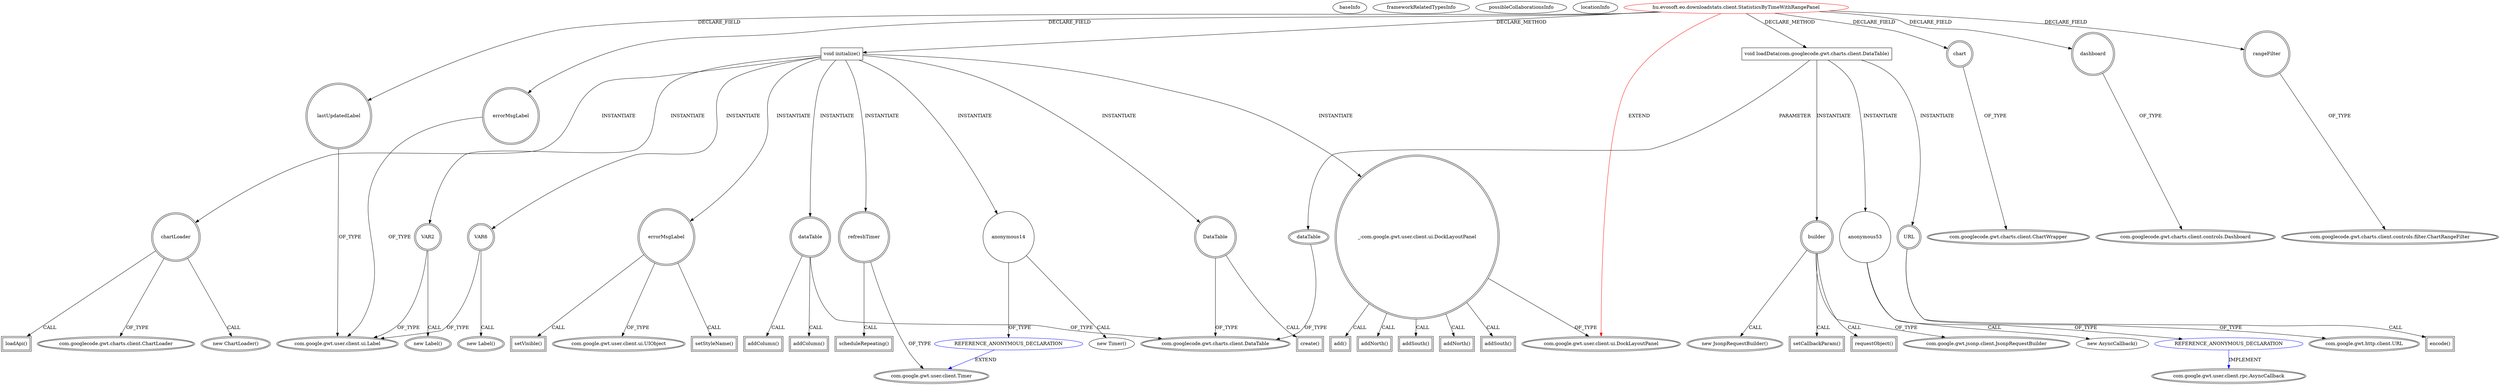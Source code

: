 digraph {
baseInfo[graphId=3356,category="extension_graph",isAnonymous=false,possibleRelation=true]
frameworkRelatedTypesInfo[0="com.google.gwt.user.client.ui.DockLayoutPanel"]
possibleCollaborationsInfo[0="3356~CLIENT_METHOD_DECLARATION-INSTANTIATION-~com.google.gwt.user.client.ui.DockLayoutPanel ~com.google.gwt.user.client.Timer ~false~true",1="3356~CLIENT_METHOD_DECLARATION-INSTANTIATION-~com.google.gwt.user.client.ui.DockLayoutPanel ~com.google.gwt.user.client.rpc.AsyncCallback ~false~true"]
locationInfo[projectName="karandit-gwt-sandbox",filePath="/karandit-gwt-sandbox/gwt-sandbox-master/src/hu/evosoft/eo/downloadstats/client/StatisticsByTimeWithRangePanel.java",contextSignature="StatisticsByTimeWithRangePanel",graphId="3356"]
0[label="hu.evosoft.eo.downloadstats.client.StatisticsByTimeWithRangePanel",vertexType="ROOT_CLIENT_CLASS_DECLARATION",isFrameworkType=false,color=red]
1[label="com.google.gwt.user.client.ui.DockLayoutPanel",vertexType="FRAMEWORK_CLASS_TYPE",isFrameworkType=true,peripheries=2]
2[label="chart",vertexType="FIELD_DECLARATION",isFrameworkType=true,peripheries=2,shape=circle]
3[label="com.googlecode.gwt.charts.client.ChartWrapper",vertexType="FRAMEWORK_CLASS_TYPE",isFrameworkType=true,peripheries=2]
4[label="dashboard",vertexType="FIELD_DECLARATION",isFrameworkType=true,peripheries=2,shape=circle]
5[label="com.googlecode.gwt.charts.client.controls.Dashboard",vertexType="FRAMEWORK_CLASS_TYPE",isFrameworkType=true,peripheries=2]
6[label="errorMsgLabel",vertexType="FIELD_DECLARATION",isFrameworkType=true,peripheries=2,shape=circle]
7[label="com.google.gwt.user.client.ui.Label",vertexType="FRAMEWORK_CLASS_TYPE",isFrameworkType=true,peripheries=2]
8[label="lastUpdatedLabel",vertexType="FIELD_DECLARATION",isFrameworkType=true,peripheries=2,shape=circle]
10[label="rangeFilter",vertexType="FIELD_DECLARATION",isFrameworkType=true,peripheries=2,shape=circle]
11[label="com.googlecode.gwt.charts.client.controls.filter.ChartRangeFilter",vertexType="FRAMEWORK_CLASS_TYPE",isFrameworkType=true,peripheries=2]
12[label="void initialize()",vertexType="CLIENT_METHOD_DECLARATION",isFrameworkType=false,shape=box]
14[label="chartLoader",vertexType="VARIABLE_EXPRESION",isFrameworkType=true,peripheries=2,shape=circle]
15[label="com.googlecode.gwt.charts.client.ChartLoader",vertexType="FRAMEWORK_CLASS_TYPE",isFrameworkType=true,peripheries=2]
13[label="new ChartLoader()",vertexType="CONSTRUCTOR_CALL",isFrameworkType=true,peripheries=2]
17[label="loadApi()",vertexType="INSIDE_CALL",isFrameworkType=true,peripheries=2,shape=box]
19[label="VAR2",vertexType="VARIABLE_EXPRESION",isFrameworkType=true,peripheries=2,shape=circle]
18[label="new Label()",vertexType="CONSTRUCTOR_CALL",isFrameworkType=true,peripheries=2]
21[label="errorMsgLabel",vertexType="VARIABLE_EXPRESION",isFrameworkType=true,peripheries=2,shape=circle]
23[label="com.google.gwt.user.client.ui.UIObject",vertexType="FRAMEWORK_CLASS_TYPE",isFrameworkType=true,peripheries=2]
22[label="setStyleName()",vertexType="INSIDE_CALL",isFrameworkType=true,peripheries=2,shape=box]
25[label="setVisible()",vertexType="INSIDE_CALL",isFrameworkType=true,peripheries=2,shape=box]
26[label="_:com.google.gwt.user.client.ui.DockLayoutPanel",vertexType="VARIABLE_EXPRESION",isFrameworkType=true,peripheries=2,shape=circle]
27[label="addNorth()",vertexType="INSIDE_CALL",isFrameworkType=true,peripheries=2,shape=box]
30[label="VAR6",vertexType="VARIABLE_EXPRESION",isFrameworkType=true,peripheries=2,shape=circle]
29[label="new Label()",vertexType="CONSTRUCTOR_CALL",isFrameworkType=true,peripheries=2]
33[label="addSouth()",vertexType="INSIDE_CALL",isFrameworkType=true,peripheries=2,shape=box]
35[label="addNorth()",vertexType="INSIDE_CALL",isFrameworkType=true,peripheries=2,shape=box]
37[label="addSouth()",vertexType="INSIDE_CALL",isFrameworkType=true,peripheries=2,shape=box]
39[label="add()",vertexType="INSIDE_CALL",isFrameworkType=true,peripheries=2,shape=box]
40[label="DataTable",vertexType="VARIABLE_EXPRESION",isFrameworkType=true,peripheries=2,shape=circle]
42[label="com.googlecode.gwt.charts.client.DataTable",vertexType="FRAMEWORK_CLASS_TYPE",isFrameworkType=true,peripheries=2]
41[label="create()",vertexType="INSIDE_CALL",isFrameworkType=true,peripheries=2,shape=box]
43[label="dataTable",vertexType="VARIABLE_EXPRESION",isFrameworkType=true,peripheries=2,shape=circle]
44[label="addColumn()",vertexType="INSIDE_CALL",isFrameworkType=true,peripheries=2,shape=box]
47[label="addColumn()",vertexType="INSIDE_CALL",isFrameworkType=true,peripheries=2,shape=box]
49[label="anonymous14",vertexType="VARIABLE_EXPRESION",isFrameworkType=false,shape=circle]
50[label="REFERENCE_ANONYMOUS_DECLARATION",vertexType="REFERENCE_ANONYMOUS_DECLARATION",isFrameworkType=false,color=blue]
51[label="com.google.gwt.user.client.Timer",vertexType="FRAMEWORK_CLASS_TYPE",isFrameworkType=true,peripheries=2]
48[label="new Timer()",vertexType="CONSTRUCTOR_CALL",isFrameworkType=false]
52[label="refreshTimer",vertexType="VARIABLE_EXPRESION",isFrameworkType=true,peripheries=2,shape=circle]
53[label="scheduleRepeating()",vertexType="INSIDE_CALL",isFrameworkType=true,peripheries=2,shape=box]
152[label="void loadData(com.googlecode.gwt.charts.client.DataTable)",vertexType="CLIENT_METHOD_DECLARATION",isFrameworkType=false,shape=box]
153[label="dataTable",vertexType="PARAMETER_DECLARATION",isFrameworkType=true,peripheries=2]
155[label="URL",vertexType="VARIABLE_EXPRESION",isFrameworkType=true,peripheries=2,shape=circle]
157[label="com.google.gwt.http.client.URL",vertexType="FRAMEWORK_CLASS_TYPE",isFrameworkType=true,peripheries=2]
156[label="encode()",vertexType="INSIDE_CALL",isFrameworkType=true,peripheries=2,shape=box]
159[label="builder",vertexType="VARIABLE_EXPRESION",isFrameworkType=true,peripheries=2,shape=circle]
160[label="com.google.gwt.jsonp.client.JsonpRequestBuilder",vertexType="FRAMEWORK_CLASS_TYPE",isFrameworkType=true,peripheries=2]
158[label="new JsonpRequestBuilder()",vertexType="CONSTRUCTOR_CALL",isFrameworkType=true,peripheries=2]
162[label="setCallbackParam()",vertexType="INSIDE_CALL",isFrameworkType=true,peripheries=2,shape=box]
164[label="requestObject()",vertexType="INSIDE_CALL",isFrameworkType=true,peripheries=2,shape=box]
166[label="anonymous53",vertexType="VARIABLE_EXPRESION",isFrameworkType=false,shape=circle]
167[label="REFERENCE_ANONYMOUS_DECLARATION",vertexType="REFERENCE_ANONYMOUS_DECLARATION",isFrameworkType=false,color=blue]
168[label="com.google.gwt.user.client.rpc.AsyncCallback",vertexType="FRAMEWORK_INTERFACE_TYPE",isFrameworkType=true,peripheries=2]
165[label="new AsyncCallback()",vertexType="CONSTRUCTOR_CALL",isFrameworkType=false]
0->1[label="EXTEND",color=red]
0->2[label="DECLARE_FIELD"]
2->3[label="OF_TYPE"]
0->4[label="DECLARE_FIELD"]
4->5[label="OF_TYPE"]
0->6[label="DECLARE_FIELD"]
6->7[label="OF_TYPE"]
0->8[label="DECLARE_FIELD"]
8->7[label="OF_TYPE"]
0->10[label="DECLARE_FIELD"]
10->11[label="OF_TYPE"]
0->12[label="DECLARE_METHOD"]
12->14[label="INSTANTIATE"]
14->15[label="OF_TYPE"]
14->13[label="CALL"]
14->17[label="CALL"]
12->19[label="INSTANTIATE"]
19->7[label="OF_TYPE"]
19->18[label="CALL"]
12->21[label="INSTANTIATE"]
21->23[label="OF_TYPE"]
21->22[label="CALL"]
21->25[label="CALL"]
12->26[label="INSTANTIATE"]
26->1[label="OF_TYPE"]
26->27[label="CALL"]
12->30[label="INSTANTIATE"]
30->7[label="OF_TYPE"]
30->29[label="CALL"]
26->33[label="CALL"]
26->35[label="CALL"]
26->37[label="CALL"]
26->39[label="CALL"]
12->40[label="INSTANTIATE"]
40->42[label="OF_TYPE"]
40->41[label="CALL"]
12->43[label="INSTANTIATE"]
43->42[label="OF_TYPE"]
43->44[label="CALL"]
43->47[label="CALL"]
12->49[label="INSTANTIATE"]
50->51[label="EXTEND",color=blue]
49->50[label="OF_TYPE"]
49->48[label="CALL"]
12->52[label="INSTANTIATE"]
52->51[label="OF_TYPE"]
52->53[label="CALL"]
0->152[label="DECLARE_METHOD"]
153->42[label="OF_TYPE"]
152->153[label="PARAMETER"]
152->155[label="INSTANTIATE"]
155->157[label="OF_TYPE"]
155->156[label="CALL"]
152->159[label="INSTANTIATE"]
159->160[label="OF_TYPE"]
159->158[label="CALL"]
159->162[label="CALL"]
159->164[label="CALL"]
152->166[label="INSTANTIATE"]
167->168[label="IMPLEMENT",color=blue]
166->167[label="OF_TYPE"]
166->165[label="CALL"]
}
